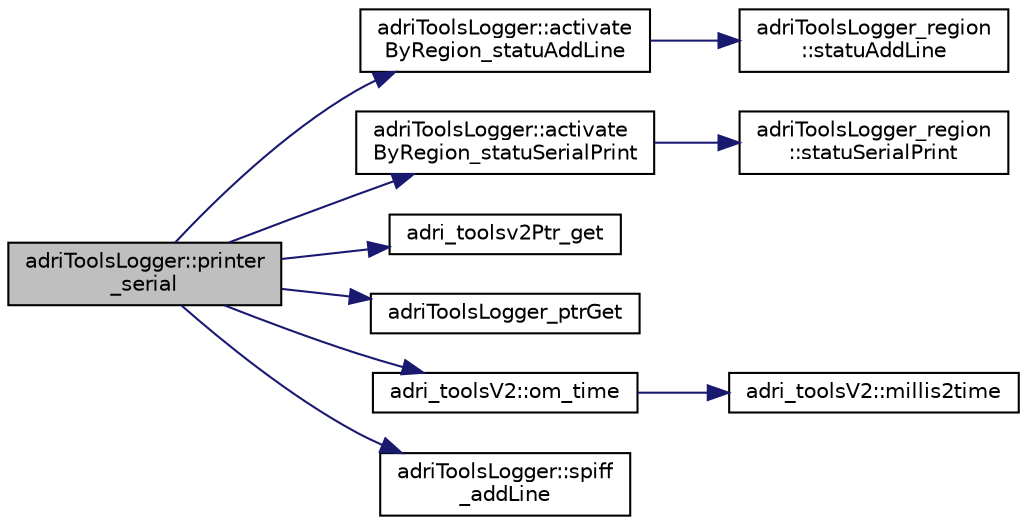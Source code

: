 digraph "adriToolsLogger::printer_serial"
{
 // LATEX_PDF_SIZE
  edge [fontname="Helvetica",fontsize="10",labelfontname="Helvetica",labelfontsize="10"];
  node [fontname="Helvetica",fontsize="10",shape=record];
  rankdir="LR";
  Node1 [label="adriToolsLogger::printer\l_serial",height=0.2,width=0.4,color="black", fillcolor="grey75", style="filled", fontcolor="black",tooltip="fonction final pour le \"printf\" et \"littfs\""];
  Node1 -> Node2 [color="midnightblue",fontsize="10",style="solid",fontname="Helvetica"];
  Node2 [label="adriToolsLogger::activate\lByRegion_statuAddLine",height=0.2,width=0.4,color="black", fillcolor="white", style="filled",URL="$classadri_tools_logger.html#ab8896b040f54087175389b65a6728b59",tooltip="obtenir si la region peut \"littlefs\""];
  Node2 -> Node3 [color="midnightblue",fontsize="10",style="solid",fontname="Helvetica"];
  Node3 [label="adriToolsLogger_region\l::statuAddLine",height=0.2,width=0.4,color="black", fillcolor="white", style="filled",URL="$classadri_tools_logger__region.html#a9c918f36188c558f3962ad7b05e74618",tooltip="get the value of _addLine"];
  Node1 -> Node4 [color="midnightblue",fontsize="10",style="solid",fontname="Helvetica"];
  Node4 [label="adriToolsLogger::activate\lByRegion_statuSerialPrint",height=0.2,width=0.4,color="black", fillcolor="white", style="filled",URL="$classadri_tools_logger.html#ac72a3b5d3e752b99ec647a28160ad84e",tooltip="obtenir si la region peut \"printf\""];
  Node4 -> Node5 [color="midnightblue",fontsize="10",style="solid",fontname="Helvetica"];
  Node5 [label="adriToolsLogger_region\l::statuSerialPrint",height=0.2,width=0.4,color="black", fillcolor="white", style="filled",URL="$classadri_tools_logger__region.html#a71b9ec397a6f8f1b3fb1a26b419b1be5",tooltip="get the value of _serial"];
  Node1 -> Node6 [color="midnightblue",fontsize="10",style="solid",fontname="Helvetica"];
  Node6 [label="adri_toolsv2Ptr_get",height=0.2,width=0.4,color="black", fillcolor="white", style="filled",URL="$core_8cpp.html#a2b69a357d9a2272f5e1839ab22a1b27d",tooltip=" "];
  Node1 -> Node7 [color="midnightblue",fontsize="10",style="solid",fontname="Helvetica"];
  Node7 [label="adriToolsLogger_ptrGet",height=0.2,width=0.4,color="black", fillcolor="white", style="filled",URL="$logger_8cpp.html#a116548807732c186911fa15ac1f1f5f8",tooltip="ptr ver la dernierre instance de la classe \"adriToolsLogger\""];
  Node1 -> Node8 [color="midnightblue",fontsize="10",style="solid",fontname="Helvetica"];
  Node8 [label="adri_toolsV2::om_time",height=0.2,width=0.4,color="black", fillcolor="white", style="filled",URL="$classadri__tools_v2.html#a8ffd27d9bf5a5ce2bb83214b20d7ffe2",tooltip=" "];
  Node8 -> Node9 [color="midnightblue",fontsize="10",style="solid",fontname="Helvetica"];
  Node9 [label="adri_toolsV2::millis2time",height=0.2,width=0.4,color="black", fillcolor="white", style="filled",URL="$classadri__tools_v2.html#ab7e3a88c1cd221c952d3f1b3ce361cc7",tooltip=" "];
  Node1 -> Node10 [color="midnightblue",fontsize="10",style="solid",fontname="Helvetica"];
  Node10 [label="adriToolsLogger::spiff\l_addLine",height=0.2,width=0.4,color="black", fillcolor="white", style="filled",URL="$classadri_tools_logger.html#a46271f530b5368e4acedee9498e5bb7e",tooltip="ajoute un ligne au fichier log"];
}

